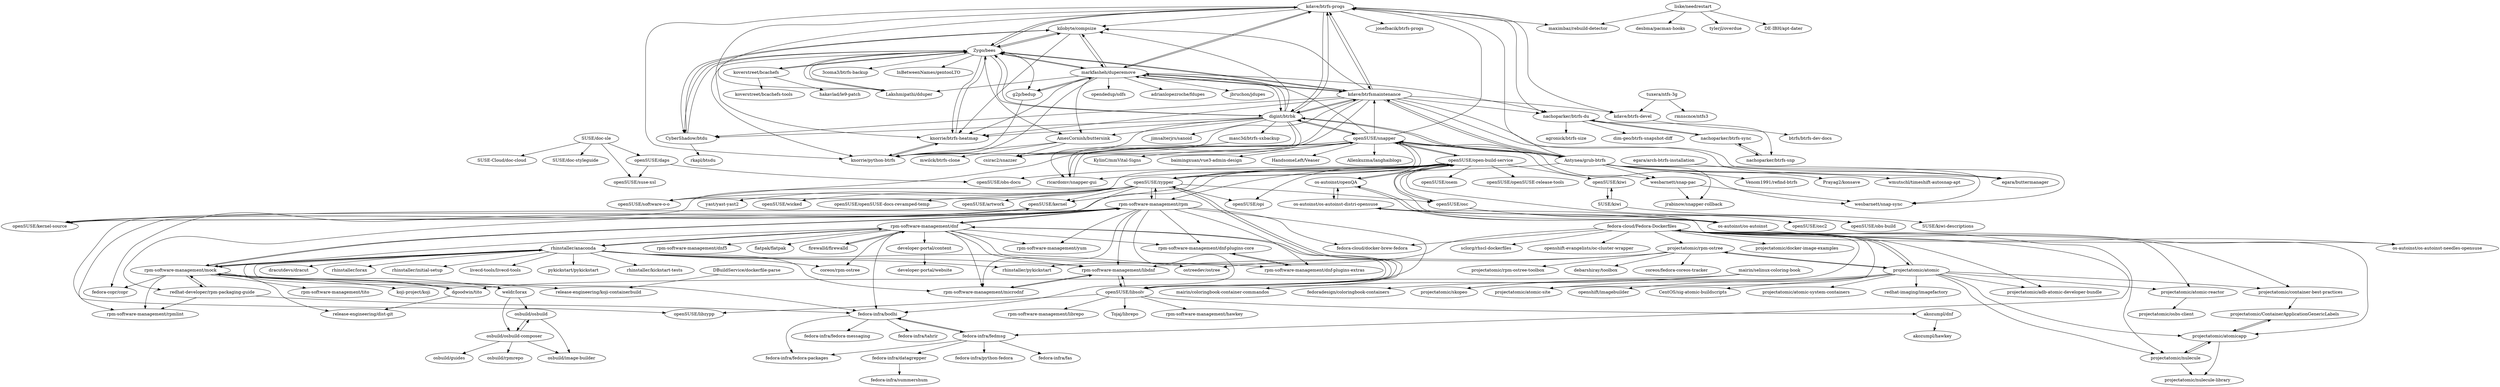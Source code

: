 digraph G {
"liske/needrestart" -> "tylerjl/overdue"
"liske/needrestart" -> "maximbaz/rebuild-detector"
"liske/needrestart" -> "DE-IBH/apt-dater"
"liske/needrestart" -> "desbma/pacman-hooks"
"openSUSE/open-build-service" -> "openSUSE/zypper"
"openSUSE/open-build-service" -> "openSUSE/osc"
"openSUSE/open-build-service" -> "openSUSE/obs-build" ["e"=1]
"openSUSE/open-build-service" -> "os-autoinst/openQA"
"openSUSE/open-build-service" -> "openSUSE/software-o-o"
"openSUSE/open-build-service" -> "openSUSE/snapper"
"openSUSE/open-build-service" -> "openSUSE/kiwi"
"openSUSE/open-build-service" -> "openSUSE/obs-docu"
"openSUSE/open-build-service" -> "openSUSE/kernel"
"openSUSE/open-build-service" -> "openSUSE/kernel-source"
"openSUSE/open-build-service" -> "openSUSE/osem" ["e"=1]
"openSUSE/open-build-service" -> "openSUSE/openSUSE-release-tools"
"openSUSE/open-build-service" -> "rpm-software-management/rpm"
"openSUSE/open-build-service" -> "os-autoinst/os-autoinst"
"openSUSE/open-build-service" -> "openSUSE/opi"
"rpm-software-management/dnf" -> "rpm-software-management/rpm"
"rpm-software-management/dnf" -> "rpm-software-management/dnf-plugins-core"
"rpm-software-management/dnf" -> "rpm-software-management/libdnf"
"rpm-software-management/dnf" -> "rhinstaller/anaconda"
"rpm-software-management/dnf" -> "openSUSE/libsolv"
"rpm-software-management/dnf" -> "rpm-software-management/yum"
"rpm-software-management/dnf" -> "fedora-infra/bodhi"
"rpm-software-management/dnf" -> "rpm-software-management/dnf5"
"rpm-software-management/dnf" -> "flatpak/flatpak" ["e"=1]
"rpm-software-management/dnf" -> "firewalld/firewalld"
"rpm-software-management/dnf" -> "rpm-software-management/mock"
"rpm-software-management/dnf" -> "rpm-software-management/dnf-plugins-extras"
"rpm-software-management/dnf" -> "rpm-software-management/microdnf"
"rpm-software-management/dnf" -> "coreos/rpm-ostree" ["e"=1]
"rpm-software-management/dnf" -> "developer-portal/content"
"kilobyte/compsize" -> "Zygo/bees"
"kilobyte/compsize" -> "CyberShadow/btdu"
"kilobyte/compsize" -> "knorrie/btrfs-heatmap"
"kilobyte/compsize" -> "markfasheh/duperemove"
"kdave/btrfsmaintenance" -> "digint/btrbk"
"kdave/btrfsmaintenance" -> "kdave/btrfs-progs"
"kdave/btrfsmaintenance" -> "Zygo/bees"
"kdave/btrfsmaintenance" -> "ricardomv/snapper-gui"
"kdave/btrfsmaintenance" -> "knorrie/btrfs-heatmap"
"kdave/btrfsmaintenance" -> "knorrie/python-btrfs"
"kdave/btrfsmaintenance" -> "nachoparker/btrfs-du"
"kdave/btrfsmaintenance" -> "Antynea/grub-btrfs"
"kdave/btrfsmaintenance" -> "markfasheh/duperemove"
"kdave/btrfsmaintenance" -> "CyberShadow/btdu"
"kdave/btrfsmaintenance" -> "kilobyte/compsize"
"kdave/btrfsmaintenance" -> "kdave/btrfs-devel"
"kdave/btrfsmaintenance" -> "wesbarnett/snap-sync"
"kdave/btrfsmaintenance" -> "csirac2/snazzer"
"kdave/btrfsmaintenance" -> "egara/buttermanager"
"digint/btrbk" -> "kdave/btrfsmaintenance"
"digint/btrbk" -> "Zygo/bees"
"digint/btrbk" -> "Antynea/grub-btrfs"
"digint/btrbk" -> "masc3d/btrfs-sxbackup"
"digint/btrbk" -> "markfasheh/duperemove"
"digint/btrbk" -> "AmesCornish/buttersink"
"digint/btrbk" -> "kdave/btrfs-progs"
"digint/btrbk" -> "CyberShadow/btdu"
"digint/btrbk" -> "openSUSE/snapper"
"digint/btrbk" -> "ricardomv/snapper-gui"
"digint/btrbk" -> "knorrie/btrfs-heatmap"
"digint/btrbk" -> "csirac2/snazzer"
"digint/btrbk" -> "kilobyte/compsize"
"digint/btrbk" -> "jimsalterjrs/sanoid" ["e"=1]
"digint/btrbk" -> "knorrie/python-btrfs"
"openSUSE/kiwi" -> "SUSE/kiwi"
"ricardomv/snapper-gui" -> "openSUSE/snapper"
"rhinstaller/anaconda" -> "rpm-software-management/dnf"
"rhinstaller/anaconda" -> "weldr/lorax"
"rhinstaller/anaconda" -> "pykickstart/pykickstart"
"rhinstaller/anaconda" -> "rpm-software-management/mock"
"rhinstaller/anaconda" -> "rhinstaller/pykickstart"
"rhinstaller/anaconda" -> "rhinstaller/kickstart-tests"
"rhinstaller/anaconda" -> "dracutdevs/dracut" ["e"=1]
"rhinstaller/anaconda" -> "rhinstaller/lorax"
"rhinstaller/anaconda" -> "rhinstaller/initial-setup"
"rhinstaller/anaconda" -> "coreos/rpm-ostree" ["e"=1]
"rhinstaller/anaconda" -> "ostreedev/ostree" ["e"=1]
"rhinstaller/anaconda" -> "livecd-tools/livecd-tools" ["e"=1]
"rhinstaller/anaconda" -> "fedora-infra/bodhi"
"rhinstaller/anaconda" -> "rpm-software-management/microdnf"
"rhinstaller/anaconda" -> "rpm-software-management/libdnf"
"redhat-developer/rpm-packaging-guide" -> "rpm-software-management/mock"
"redhat-developer/rpm-packaging-guide" -> "fedora-infra/bodhi"
"redhat-developer/rpm-packaging-guide" -> "rpm-software-management/rpmlint"
"openSUSE/libsolv" -> "rpm-software-management/libdnf"
"openSUSE/libsolv" -> "rpm-software-management/hawkey"
"openSUSE/libsolv" -> "openSUSE/libzypp"
"openSUSE/libsolv" -> "rpm-software-management/librepo"
"openSUSE/libsolv" -> "openSUSE/zypper"
"openSUSE/libsolv" -> "Tojaj/librepo"
"openSUSE/libsolv" -> "rpm-software-management/dnf"
"openSUSE/libsolv" -> "akozumpl/dnf"
"firewalld/firewalld" -> "rpm-software-management/dnf"
"koverstreet/bcachefs" -> "koverstreet/bcachefs-tools"
"koverstreet/bcachefs" -> "hakavlad/le9-patch" ["e"=1]
"koverstreet/bcachefs" -> "Zygo/bees"
"openSUSE/kernel-source" -> "openSUSE/kernel"
"markfasheh/duperemove" -> "g2p/bedup"
"markfasheh/duperemove" -> "Zygo/bees"
"markfasheh/duperemove" -> "kdave/btrfs-progs"
"markfasheh/duperemove" -> "Lakshmipathi/dduper"
"markfasheh/duperemove" -> "knorrie/btrfs-heatmap"
"markfasheh/duperemove" -> "kilobyte/compsize"
"markfasheh/duperemove" -> "digint/btrbk"
"markfasheh/duperemove" -> "kdave/btrfsmaintenance"
"markfasheh/duperemove" -> "knorrie/python-btrfs"
"markfasheh/duperemove" -> "nachoparker/btrfs-du"
"markfasheh/duperemove" -> "opendedup/sdfs" ["e"=1]
"markfasheh/duperemove" -> "adrianlopezroche/fdupes" ["e"=1]
"markfasheh/duperemove" -> "jbruchon/jdupes" ["e"=1]
"markfasheh/duperemove" -> "AmesCornish/buttersink"
"openSUSE/kernel" -> "openSUSE/kernel-source"
"Antynea/grub-btrfs" -> "wmutschl/timeshift-autosnap-apt"
"Antynea/grub-btrfs" -> "wesbarnett/snap-pac"
"Antynea/grub-btrfs" -> "digint/btrbk"
"Antynea/grub-btrfs" -> "openSUSE/snapper"
"Antynea/grub-btrfs" -> "kdave/btrfsmaintenance"
"Antynea/grub-btrfs" -> "Venom1991/refind-btrfs"
"Antynea/grub-btrfs" -> "egara/buttermanager"
"Antynea/grub-btrfs" -> "wesbarnett/snap-sync"
"Antynea/grub-btrfs" -> "ricardomv/snapper-gui"
"Antynea/grub-btrfs" -> "jrabinow/snapper-rollback"
"Antynea/grub-btrfs" -> "Prayag2/konsave" ["e"=1]
"Antynea/grub-btrfs" -> "kdave/btrfs-progs"
"egara/arch-btrfs-installation" -> "egara/buttermanager"
"developer-portal/content" -> "developer-portal/website"
"fedora-cloud/Fedora-Dockerfiles" -> "projectatomic/docker-image-examples" ["e"=1]
"fedora-cloud/Fedora-Dockerfiles" -> "projectatomic/atomic-site"
"fedora-cloud/Fedora-Dockerfiles" -> "sclorg/rhscl-dockerfiles"
"fedora-cloud/Fedora-Dockerfiles" -> "projectatomic/rpm-ostree"
"fedora-cloud/Fedora-Dockerfiles" -> "projectatomic/container-best-practices"
"fedora-cloud/Fedora-Dockerfiles" -> "projectatomic/adb-atomic-developer-bundle"
"fedora-cloud/Fedora-Dockerfiles" -> "projectatomic/atomic-reactor"
"fedora-cloud/Fedora-Dockerfiles" -> "projectatomic/atomic"
"fedora-cloud/Fedora-Dockerfiles" -> "rhinstaller/pykickstart"
"fedora-cloud/Fedora-Dockerfiles" -> "projectatomic/skopeo" ["e"=1]
"fedora-cloud/Fedora-Dockerfiles" -> "projectatomic/atomicapp"
"fedora-cloud/Fedora-Dockerfiles" -> "projectatomic/nulecule"
"fedora-cloud/Fedora-Dockerfiles" -> "fedora-cloud/docker-brew-fedora" ["e"=1]
"fedora-cloud/Fedora-Dockerfiles" -> "fedora-infra/fedmsg"
"fedora-cloud/Fedora-Dockerfiles" -> "openshift-evangelists/oc-cluster-wrapper" ["e"=1]
"fedora-infra/bodhi" -> "fedora-infra/fedmsg"
"fedora-infra/bodhi" -> "fedora-infra/fedora-messaging"
"fedora-infra/bodhi" -> "fedora-infra/tahrir"
"fedora-infra/bodhi" -> "fedora-infra/fedora-packages"
"mairin/selinux-coloring-book" -> "fedoradesign/coloringbook-containers"
"mairin/selinux-coloring-book" -> "mairin/coloringbook-container-commandos"
"mairin/selinux-coloring-book" -> "dgoodwin/tito"
"SUSE/kiwi" -> "SUSE/kiwi-descriptions"
"SUSE/kiwi" -> "openSUSE/kiwi"
"tuxera/ntfs-3g" -> "rmnscnce/ntfs3"
"tuxera/ntfs-3g" -> "kdave/btrfs-devel"
"os-autoinst/os-autoinst-distri-opensuse" -> "os-autoinst/os-autoinst-needles-opensuse"
"os-autoinst/os-autoinst-distri-opensuse" -> "os-autoinst/os-autoinst"
"os-autoinst/os-autoinst-distri-opensuse" -> "os-autoinst/openQA"
"AmesCornish/buttersink" -> "knorrie/python-btrfs"
"AmesCornish/buttersink" -> "csirac2/snazzer"
"AmesCornish/buttersink" -> "mwilck/btrfs-clone"
"nachoparker/btrfs-du" -> "nachoparker/btrfs-sync"
"nachoparker/btrfs-du" -> "agronick/btrfs-size"
"nachoparker/btrfs-du" -> "nachoparker/btrfs-snp"
"nachoparker/btrfs-du" -> "dim-geo/btrfs-snapshot-diff"
"nachoparker/btrfs-snp" -> "nachoparker/btrfs-sync"
"nachoparker/btrfs-sync" -> "nachoparker/btrfs-snp"
"nachoparker/btrfs-sync" -> "nachoparker/btrfs-du"
"Lakshmipathi/dduper" -> "Zygo/bees"
"projectatomic/atomic-reactor" -> "projectatomic/osbs-client"
"CyberShadow/btdu" -> "rkapl/btsdu"
"CyberShadow/btdu" -> "kilobyte/compsize"
"CyberShadow/btdu" -> "Zygo/bees"
"Zygo/bees" -> "markfasheh/duperemove"
"Zygo/bees" -> "Lakshmipathi/dduper"
"Zygo/bees" -> "knorrie/btrfs-heatmap"
"Zygo/bees" -> "kilobyte/compsize"
"Zygo/bees" -> "digint/btrbk"
"Zygo/bees" -> "knorrie/python-btrfs"
"Zygo/bees" -> "kdave/btrfsmaintenance"
"Zygo/bees" -> "CyberShadow/btdu"
"Zygo/bees" -> "kdave/btrfs-progs"
"Zygo/bees" -> "g2p/bedup"
"Zygo/bees" -> "AmesCornish/buttersink"
"Zygo/bees" -> "3coma3/btrfs-backup"
"Zygo/bees" -> "koverstreet/bcachefs"
"Zygo/bees" -> "InBetweenNames/gentooLTO" ["e"=1]
"dgoodwin/tito" -> "rpm-software-management/mock"
"dgoodwin/tito" -> "release-engineering/dist-git"
"osbuild/osbuild" -> "osbuild/osbuild-composer"
"osbuild/osbuild" -> "osbuild/image-builder"
"knorrie/python-btrfs" -> "knorrie/btrfs-heatmap"
"projectatomic/atomic" -> "projectatomic/rpm-ostree"
"projectatomic/atomic" -> "projectatomic/atomicapp"
"projectatomic/atomic" -> "projectatomic/atomic-system-containers"
"projectatomic/atomic" -> "projectatomic/nulecule"
"projectatomic/atomic" -> "projectatomic/atomic-site"
"projectatomic/atomic" -> "projectatomic/container-best-practices"
"projectatomic/atomic" -> "projectatomic/atomic-reactor"
"projectatomic/atomic" -> "projectatomic/skopeo" ["e"=1]
"projectatomic/atomic" -> "redhat-imaging/imagefactory" ["e"=1]
"projectatomic/atomic" -> "fedora-cloud/Fedora-Dockerfiles"
"projectatomic/atomic" -> "projectatomic/adb-atomic-developer-bundle"
"projectatomic/atomic" -> "openshift/imagebuilder" ["e"=1]
"projectatomic/atomic" -> "CentOS/sig-atomic-buildscripts"
"wesbarnett/snap-pac" -> "wesbarnett/snap-sync"
"wesbarnett/snap-pac" -> "jrabinow/snapper-rollback"
"rpm-software-management/rpm" -> "rpm-software-management/dnf"
"rpm-software-management/rpm" -> "rpm-software-management/rpmlint"
"rpm-software-management/rpm" -> "rpm-software-management/libdnf"
"rpm-software-management/rpm" -> "rpm-software-management/dnf-plugins-core"
"rpm-software-management/rpm" -> "rpm-software-management/yum"
"rpm-software-management/rpm" -> "rpm-software-management/mock"
"rpm-software-management/rpm" -> "rpm-software-management/dnf-plugins-extras"
"rpm-software-management/rpm" -> "fedora-infra/bodhi"
"rpm-software-management/rpm" -> "openSUSE/zypper"
"rpm-software-management/rpm" -> "openSUSE/libsolv"
"rpm-software-management/rpm" -> "fedora-copr/copr"
"rpm-software-management/rpm" -> "fedora-cloud/docker-brew-fedora" ["e"=1]
"rpm-software-management/rpm" -> "redhat-developer/rpm-packaging-guide"
"rpm-software-management/rpm" -> "rpm-software-management/microdnf"
"g2p/bedup" -> "markfasheh/duperemove"
"g2p/bedup" -> "knorrie/python-btrfs"
"os-autoinst/openQA" -> "os-autoinst/os-autoinst"
"os-autoinst/openQA" -> "os-autoinst/os-autoinst-distri-opensuse"
"os-autoinst/openQA" -> "openSUSE/open-build-service"
"os-autoinst/os-autoinst" -> "os-autoinst/openQA"
"os-autoinst/os-autoinst" -> "os-autoinst/os-autoinst-distri-opensuse"
"os-autoinst/os-autoinst" -> "os-autoinst/os-autoinst-needles-opensuse"
"openSUSE/snapper" -> "openSUSE/zypper"
"openSUSE/snapper" -> "ricardomv/snapper-gui"
"openSUSE/snapper" -> "openSUSE/open-build-service"
"openSUSE/snapper" -> "Antynea/grub-btrfs"
"openSUSE/snapper" -> "wesbarnett/snap-pac"
"openSUSE/snapper" -> "digint/btrbk"
"openSUSE/snapper" -> "wesbarnett/snap-sync"
"openSUSE/snapper" -> "kdave/btrfs-progs"
"openSUSE/snapper" -> "openSUSE/software-o-o"
"openSUSE/snapper" -> "kdave/btrfsmaintenance"
"openSUSE/snapper" -> "markfasheh/duperemove"
"openSUSE/snapper" -> "KylinC/mmVital-Signs" ["e"=1]
"openSUSE/snapper" -> "baimingxuan/vue3-admin-design" ["e"=1]
"openSUSE/snapper" -> "HandsomeLeft/Veaser" ["e"=1]
"openSUSE/snapper" -> "Allenkuzma/langhaiblogs" ["e"=1]
"openSUSE/zypper" -> "openSUSE/open-build-service"
"openSUSE/zypper" -> "openSUSE/libzypp"
"openSUSE/zypper" -> "openSUSE/snapper"
"openSUSE/zypper" -> "openSUSE/software-o-o"
"openSUSE/zypper" -> "openSUSE/osc"
"openSUSE/zypper" -> "openSUSE/kernel"
"openSUSE/zypper" -> "openSUSE/opi"
"openSUSE/zypper" -> "openSUSE/libsolv"
"openSUSE/zypper" -> "yast/yast-yast2"
"openSUSE/zypper" -> "openSUSE/kernel-source"
"openSUSE/zypper" -> "openSUSE/wicked"
"openSUSE/zypper" -> "rpm-software-management/rpm"
"openSUSE/zypper" -> "openSUSE/openSUSE-docs-revamped-temp"
"openSUSE/zypper" -> "openSUSE/artwork"
"kdave/btrfs-progs" -> "kdave/btrfs-devel"
"kdave/btrfs-progs" -> "knorrie/python-btrfs"
"kdave/btrfs-progs" -> "markfasheh/duperemove"
"kdave/btrfs-progs" -> "kdave/btrfsmaintenance"
"kdave/btrfs-progs" -> "knorrie/btrfs-heatmap"
"kdave/btrfs-progs" -> "Zygo/bees"
"kdave/btrfs-progs" -> "kilobyte/compsize"
"kdave/btrfs-progs" -> "josefbacik/btrfs-progs"
"kdave/btrfs-progs" -> "Lakshmipathi/dduper"
"kdave/btrfs-progs" -> "digint/btrbk"
"kdave/btrfs-progs" -> "maximbaz/rebuild-detector"
"kdave/btrfs-progs" -> "nachoparker/btrfs-du"
"projectatomic/container-best-practices" -> "projectatomic/ContainerApplicationGenericLabels"
"rpm-software-management/libdnf" -> "rpm-software-management/microdnf"
"rpm-software-management/libdnf" -> "openSUSE/libsolv"
"projectatomic/rpm-ostree" -> "projectatomic/atomic"
"projectatomic/rpm-ostree" -> "projectatomic/rpm-ostree-toolbox"
"projectatomic/rpm-ostree" -> "ostreedev/ostree" ["e"=1]
"projectatomic/rpm-ostree" -> "rpm-software-management/libdnf"
"projectatomic/rpm-ostree" -> "debarshiray/toolbox" ["e"=1]
"projectatomic/rpm-ostree" -> "coreos/fedora-coreos-tracker" ["e"=1]
"openSUSE/osc" -> "openSUSE/osc2"
"openSUSE/osc" -> "openSUSE/obs-build" ["e"=1]
"openSUSE/osc" -> "openSUSE/open-build-service"
"rpm-software-management/dnf-plugins-extras" -> "rpm-software-management/dnf-plugins-core"
"knorrie/btrfs-heatmap" -> "knorrie/python-btrfs"
"knorrie/btrfs-heatmap" -> "Zygo/bees"
"rpm-software-management/dnf-plugins-core" -> "rpm-software-management/dnf-plugins-extras"
"openSUSE/daps" -> "openSUSE/suse-xsl"
"openSUSE/daps" -> "openSUSE/obs-docu"
"rpm-software-management/mock" -> "rpm-software-management/tito"
"rpm-software-management/mock" -> "release-engineering/dist-git"
"rpm-software-management/mock" -> "redhat-developer/rpm-packaging-guide"
"rpm-software-management/mock" -> "weldr/lorax"
"rpm-software-management/mock" -> "dgoodwin/tito"
"rpm-software-management/mock" -> "rpm-software-management/rpmlint"
"rpm-software-management/mock" -> "rhinstaller/anaconda"
"rpm-software-management/mock" -> "fedora-copr/copr"
"rpm-software-management/mock" -> "rpm-software-management/rpm"
"rpm-software-management/mock" -> "release-engineering/koji-containerbuild"
"rpm-software-management/mock" -> "koji-project/koji"
"osbuild/osbuild-composer" -> "osbuild/osbuild"
"osbuild/osbuild-composer" -> "osbuild/image-builder"
"osbuild/osbuild-composer" -> "osbuild/guides"
"osbuild/osbuild-composer" -> "osbuild/rpmrepo"
"kdave/btrfs-devel" -> "btrfs/btrfs-dev-docs"
"weldr/lorax" -> "osbuild/osbuild-composer"
"weldr/lorax" -> "osbuild/osbuild"
"fedora-infra/fedmsg" -> "fedora-infra/datagrepper"
"fedora-infra/fedmsg" -> "fedora-infra/python-fedora"
"fedora-infra/fedmsg" -> "fedora-infra/bodhi"
"fedora-infra/fedmsg" -> "fedora-infra/fedora-packages"
"fedora-infra/fedmsg" -> "fedora-infra/fas"
"DBuildService/dockerfile-parse" -> "release-engineering/koji-containerbuild"
"rpm-software-management/microdnf" -> "rpm-software-management/libdnf"
"SUSE/doc-sle" -> "openSUSE/suse-xsl"
"SUSE/doc-sle" -> "SUSE-Cloud/doc-cloud"
"SUSE/doc-sle" -> "SUSE/doc-styleguide"
"SUSE/doc-sle" -> "openSUSE/daps"
"masc3d/btrfs-sxbackup" -> "csirac2/snazzer"
"akozumpl/dnf" -> "akozumpl/hawkey"
"projectatomic/nulecule" -> "projectatomic/atomicapp"
"projectatomic/nulecule" -> "projectatomic/nulecule-library"
"projectatomic/atomicapp" -> "projectatomic/nulecule"
"projectatomic/atomicapp" -> "projectatomic/nulecule-library"
"projectatomic/atomicapp" -> "projectatomic/ContainerApplicationGenericLabels"
"fedora-infra/datagrepper" -> "fedora-infra/summershum"
"projectatomic/ContainerApplicationGenericLabels" -> "projectatomic/atomicapp"
"liske/needrestart" ["l"="-37.61,5.189"]
"tylerjl/overdue" ["l"="-37.602,5.156"]
"maximbaz/rebuild-detector" ["l"="-37.666,5.224"]
"DE-IBH/apt-dater" ["l"="-37.575,5.199"]
"desbma/pacman-hooks" ["l"="-37.582,5.173"]
"openSUSE/open-build-service" ["l"="-37.926,5.269"]
"openSUSE/zypper" ["l"="-37.928,5.216"]
"openSUSE/osc" ["l"="-37.954,5.261"]
"openSUSE/obs-build" ["l"="-6.071,-45.288"]
"os-autoinst/openQA" ["l"="-37.928,5.309"]
"openSUSE/software-o-o" ["l"="-37.885,5.256"]
"openSUSE/snapper" ["l"="-37.833,5.277"]
"openSUSE/kiwi" ["l"="-37.959,5.335"]
"openSUSE/obs-docu" ["l"="-37.976,5.315"]
"openSUSE/kernel" ["l"="-37.9,5.235"]
"openSUSE/kernel-source" ["l"="-37.918,5.243"]
"openSUSE/osem" ["l"="-24.793,23.201"]
"openSUSE/openSUSE-release-tools" ["l"="-37.952,5.291"]
"rpm-software-management/rpm" ["l"="-38.019,5.165"]
"os-autoinst/os-autoinst" ["l"="-37.911,5.321"]
"openSUSE/opi" ["l"="-37.946,5.241"]
"rpm-software-management/dnf" ["l"="-38.045,5.157"]
"rpm-software-management/dnf-plugins-core" ["l"="-38.033,5.196"]
"rpm-software-management/libdnf" ["l"="-38.011,5.116"]
"rhinstaller/anaconda" ["l"="-38.067,5.108"]
"openSUSE/libsolv" ["l"="-37.98,5.159"]
"rpm-software-management/yum" ["l"="-38.014,5.189"]
"fedora-infra/bodhi" ["l"="-38.061,5.084"]
"rpm-software-management/dnf5" ["l"="-38.054,5.207"]
"flatpak/flatpak" ["l"="-36.343,3.156"]
"firewalld/firewalld" ["l"="-38.089,5.193"]
"rpm-software-management/mock" ["l"="-38.095,5.14"]
"rpm-software-management/dnf-plugins-extras" ["l"="-38.042,5.184"]
"rpm-software-management/microdnf" ["l"="-38.03,5.127"]
"coreos/rpm-ostree" ["l"="-36.466,3.243"]
"developer-portal/content" ["l"="-38.074,5.223"]
"kilobyte/compsize" ["l"="-37.721,5.279"]
"Zygo/bees" ["l"="-37.715,5.309"]
"CyberShadow/btdu" ["l"="-37.734,5.264"]
"knorrie/btrfs-heatmap" ["l"="-37.728,5.297"]
"markfasheh/duperemove" ["l"="-37.74,5.309"]
"kdave/btrfsmaintenance" ["l"="-37.762,5.309"]
"digint/btrbk" ["l"="-37.769,5.288"]
"kdave/btrfs-progs" ["l"="-37.741,5.287"]
"ricardomv/snapper-gui" ["l"="-37.802,5.283"]
"knorrie/python-btrfs" ["l"="-37.732,5.323"]
"nachoparker/btrfs-du" ["l"="-37.691,5.279"]
"Antynea/grub-btrfs" ["l"="-37.8,5.317"]
"kdave/btrfs-devel" ["l"="-37.74,5.364"]
"wesbarnett/snap-sync" ["l"="-37.816,5.303"]
"csirac2/snazzer" ["l"="-37.765,5.268"]
"egara/buttermanager" ["l"="-37.784,5.357"]
"masc3d/btrfs-sxbackup" ["l"="-37.774,5.241"]
"AmesCornish/buttersink" ["l"="-37.748,5.335"]
"jimsalterjrs/sanoid" ["l"="-13.404,18.451"]
"SUSE/kiwi" ["l"="-37.968,5.364"]
"weldr/lorax" ["l"="-38.146,5.144"]
"pykickstart/pykickstart" ["l"="-38.105,5.095"]
"rhinstaller/pykickstart" ["l"="-38.038,5.032"]
"rhinstaller/kickstart-tests" ["l"="-38.039,5.079"]
"dracutdevs/dracut" ["l"="-10.766,2.82"]
"rhinstaller/lorax" ["l"="-38.09,5.083"]
"rhinstaller/initial-setup" ["l"="-38.041,5.097"]
"ostreedev/ostree" ["l"="-36.459,3.196"]
"livecd-tools/livecd-tools" ["l"="-10.524,-18.189"]
"redhat-developer/rpm-packaging-guide" ["l"="-38.067,5.132"]
"rpm-software-management/rpmlint" ["l"="-38.071,5.153"]
"rpm-software-management/hawkey" ["l"="-37.947,5.132"]
"openSUSE/libzypp" ["l"="-37.944,5.177"]
"rpm-software-management/librepo" ["l"="-37.968,5.125"]
"Tojaj/librepo" ["l"="-37.958,5.149"]
"akozumpl/dnf" ["l"="-37.98,5.192"]
"koverstreet/bcachefs" ["l"="-37.667,5.344"]
"koverstreet/bcachefs-tools" ["l"="-37.637,5.363"]
"hakavlad/le9-patch" ["l"="-34.583,3.854"]
"g2p/bedup" ["l"="-37.71,5.34"]
"Lakshmipathi/dduper" ["l"="-37.695,5.305"]
"opendedup/sdfs" ["l"="-33.577,-21.065"]
"adrianlopezroche/fdupes" ["l"="-50.946,0.397"]
"jbruchon/jdupes" ["l"="-50.893,0.6"]
"wmutschl/timeshift-autosnap-apt" ["l"="-37.81,5.364"]
"wesbarnett/snap-pac" ["l"="-37.837,5.313"]
"Venom1991/refind-btrfs" ["l"="-37.833,5.355"]
"jrabinow/snapper-rollback" ["l"="-37.825,5.332"]
"Prayag2/konsave" ["l"="-36.105,5.188"]
"egara/arch-btrfs-installation" ["l"="-37.79,5.404"]
"developer-portal/website" ["l"="-38.091,5.249"]
"fedora-cloud/Fedora-Dockerfiles" ["l"="-38.026,4.963"]
"projectatomic/docker-image-examples" ["l"="-13.885,-6.555"]
"projectatomic/atomic-site" ["l"="-38.039,4.936"]
"sclorg/rhscl-dockerfiles" ["l"="-37.987,4.969"]
"projectatomic/rpm-ostree" ["l"="-38.007,4.999"]
"projectatomic/container-best-practices" ["l"="-38.021,4.911"]
"projectatomic/adb-atomic-developer-bundle" ["l"="-38.051,4.953"]
"projectatomic/atomic-reactor" ["l"="-38.054,4.924"]
"projectatomic/atomic" ["l"="-38.014,4.942"]
"projectatomic/skopeo" ["l"="-11.181,0.24"]
"projectatomic/atomicapp" ["l"="-37.998,4.912"]
"projectatomic/nulecule" ["l"="-37.986,4.927"]
"fedora-cloud/docker-brew-fedora" ["l"="-32.81,-18.559"]
"fedora-infra/fedmsg" ["l"="-38.07,5.024"]
"openshift-evangelists/oc-cluster-wrapper" ["l"="-13.066,-3.565"]
"fedora-infra/fedora-messaging" ["l"="-38.073,5.064"]
"fedora-infra/tahrir" ["l"="-38.095,5.057"]
"fedora-infra/fedora-packages" ["l"="-38.062,5.048"]
"mairin/selinux-coloring-book" ["l"="-38.217,5.084"]
"fedoradesign/coloringbook-containers" ["l"="-38.252,5.087"]
"mairin/coloringbook-container-commandos" ["l"="-38.24,5.06"]
"dgoodwin/tito" ["l"="-38.154,5.111"]
"SUSE/kiwi-descriptions" ["l"="-37.972,5.389"]
"tuxera/ntfs-3g" ["l"="-37.711,5.432"]
"rmnscnce/ntfs3" ["l"="-37.698,5.462"]
"os-autoinst/os-autoinst-distri-opensuse" ["l"="-37.924,5.337"]
"os-autoinst/os-autoinst-needles-opensuse" ["l"="-37.908,5.347"]
"mwilck/btrfs-clone" ["l"="-37.72,5.375"]
"nachoparker/btrfs-sync" ["l"="-37.666,5.271"]
"agronick/btrfs-size" ["l"="-37.671,5.251"]
"nachoparker/btrfs-snp" ["l"="-37.649,5.271"]
"dim-geo/btrfs-snapshot-diff" ["l"="-37.659,5.289"]
"projectatomic/osbs-client" ["l"="-38.075,4.902"]
"rkapl/btsdu" ["l"="-37.732,5.229"]
"3coma3/btrfs-backup" ["l"="-37.669,5.315"]
"InBetweenNames/gentooLTO" ["l"="-7.764,-20.421"]
"release-engineering/dist-git" ["l"="-38.129,5.115"]
"osbuild/osbuild" ["l"="-38.184,5.165"]
"osbuild/osbuild-composer" ["l"="-38.198,5.152"]
"osbuild/image-builder" ["l"="-38.206,5.175"]
"projectatomic/atomic-system-containers" ["l"="-38.034,4.894"]
"redhat-imaging/imagefactory" ["l"="20.987,1.373"]
"openshift/imagebuilder" ["l"="-11.198,0.173"]
"CentOS/sig-atomic-buildscripts" ["l"="-37.968,4.942"]
"fedora-copr/copr" ["l"="-38.07,5.172"]
"KylinC/mmVital-Signs" ["l"="-24.835,23.122"]
"baimingxuan/vue3-admin-design" ["l"="-24.832,23.116"]
"HandsomeLeft/Veaser" ["l"="-24.84,23.117"]
"Allenkuzma/langhaiblogs" ["l"="-24.846,23.121"]
"yast/yast-yast2" ["l"="-37.897,5.204"]
"openSUSE/wicked" ["l"="-37.954,5.209"]
"openSUSE/openSUSE-docs-revamped-temp" ["l"="-37.916,5.189"]
"openSUSE/artwork" ["l"="-37.893,5.176"]
"josefbacik/btrfs-progs" ["l"="-37.717,5.245"]
"projectatomic/ContainerApplicationGenericLabels" ["l"="-38.002,4.888"]
"projectatomic/rpm-ostree-toolbox" ["l"="-38.031,4.997"]
"debarshiray/toolbox" ["l"="-36.763,3.223"]
"coreos/fedora-coreos-tracker" ["l"="-13.383,-3.614"]
"openSUSE/osc2" ["l"="-37.98,5.272"]
"openSUSE/daps" ["l"="-38.014,5.356"]
"openSUSE/suse-xsl" ["l"="-38.029,5.371"]
"rpm-software-management/tito" ["l"="-38.121,5.161"]
"release-engineering/koji-containerbuild" ["l"="-38.13,5.176"]
"koji-project/koji" ["l"="-38.121,5.139"]
"osbuild/guides" ["l"="-38.221,5.16"]
"osbuild/rpmrepo" ["l"="-38.22,5.145"]
"btrfs/btrfs-dev-docs" ["l"="-37.741,5.395"]
"fedora-infra/datagrepper" ["l"="-38.103,5"]
"fedora-infra/python-fedora" ["l"="-38.097,5.019"]
"fedora-infra/fas" ["l"="-38.081,4.996"]
"DBuildService/dockerfile-parse" ["l"="-38.153,5.2"]
"SUSE/doc-sle" ["l"="-38.037,5.388"]
"SUSE-Cloud/doc-cloud" ["l"="-38.041,5.41"]
"SUSE/doc-styleguide" ["l"="-38.058,5.4"]
"akozumpl/hawkey" ["l"="-37.987,5.216"]
"projectatomic/nulecule-library" ["l"="-37.974,4.903"]
"fedora-infra/summershum" ["l"="-38.121,4.987"]
}